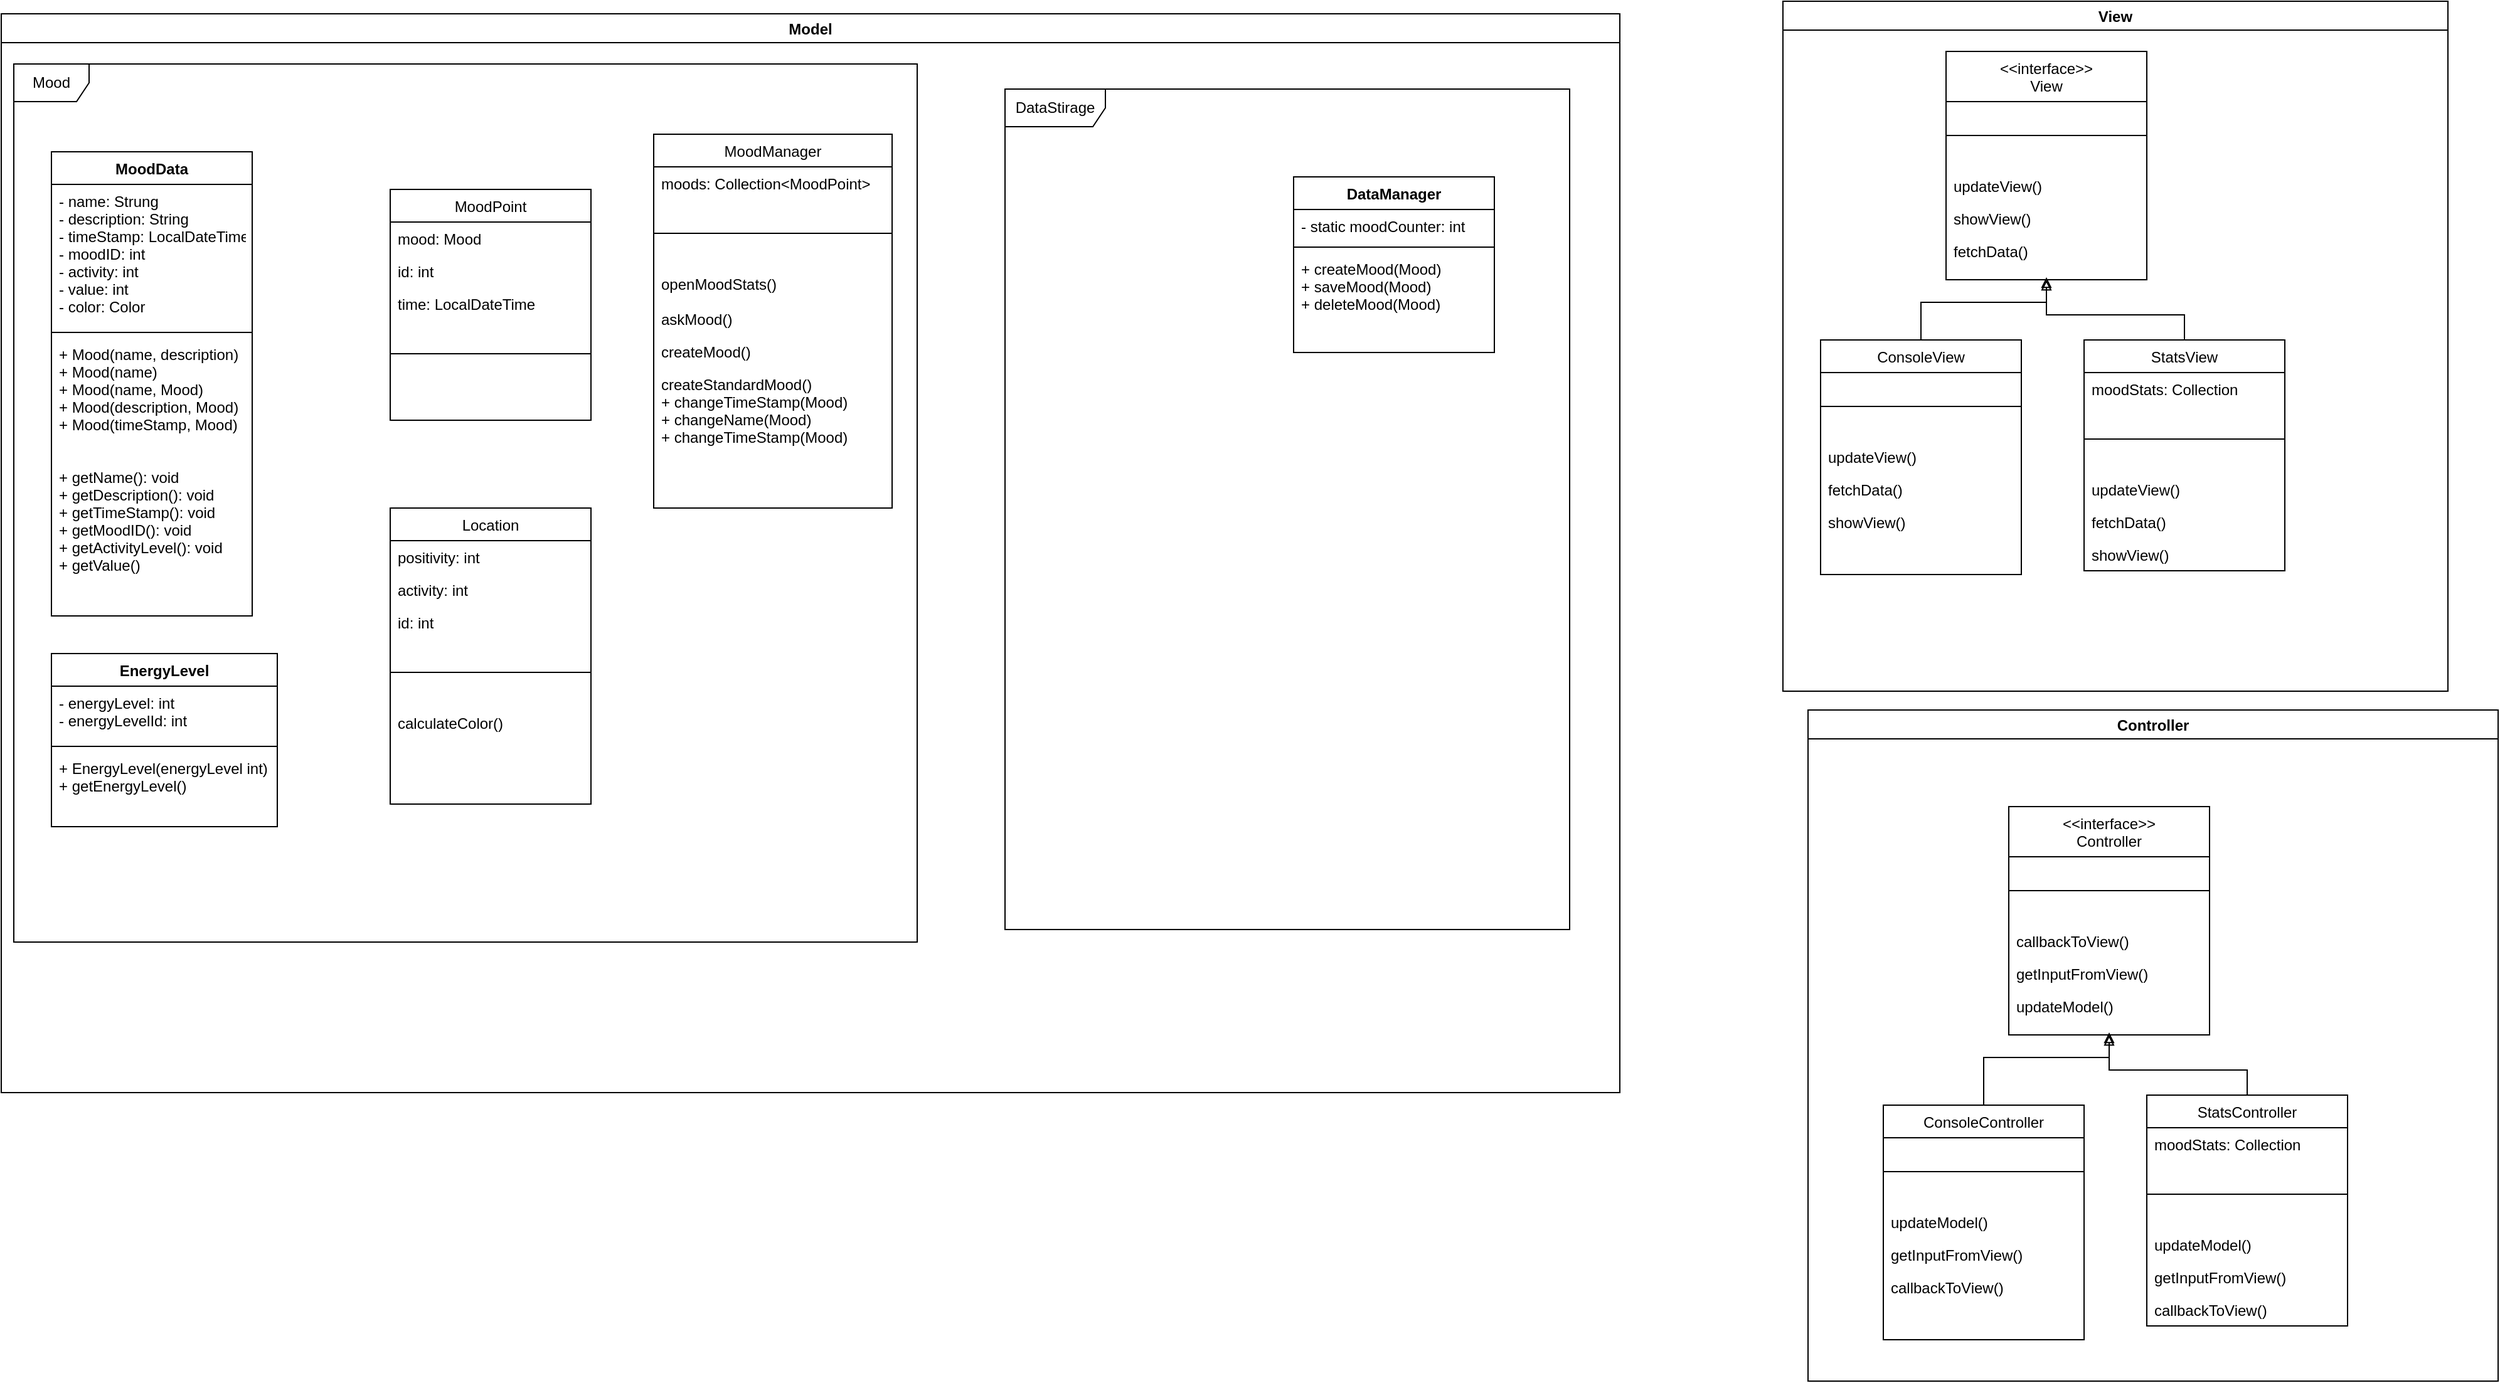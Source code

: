 <mxfile version="15.9.4" type="device"><diagram id="C5RBs43oDa-KdzZeNtuy" name="Page-1"><mxGraphModel dx="2249" dy="752" grid="1" gridSize="10" guides="1" tooltips="1" connect="1" arrows="1" fold="1" page="1" pageScale="1" pageWidth="827" pageHeight="1169" math="0" shadow="0"><root><mxCell id="WIyWlLk6GJQsqaUBKTNV-0"/><mxCell id="WIyWlLk6GJQsqaUBKTNV-1" parent="WIyWlLk6GJQsqaUBKTNV-0"/><mxCell id="fkH8bxXwYI3lGuN-DfJu-19" value="Model" style="swimlane;" parent="WIyWlLk6GJQsqaUBKTNV-1" vertex="1"><mxGeometry x="-510" y="30" width="1290" height="860" as="geometry"/></mxCell><mxCell id="dvcQh3w3BwJGqCjQKZjq-18" value="DataStirage" style="shape=umlFrame;whiteSpace=wrap;html=1;width=80;height=30;" vertex="1" parent="fkH8bxXwYI3lGuN-DfJu-19"><mxGeometry x="800" y="60" width="450" height="670" as="geometry"/></mxCell><mxCell id="dvcQh3w3BwJGqCjQKZjq-19" value="Mood" style="shape=umlFrame;whiteSpace=wrap;html=1;" vertex="1" parent="fkH8bxXwYI3lGuN-DfJu-19"><mxGeometry x="10" y="40" width="720" height="700" as="geometry"/></mxCell><mxCell id="fkH8bxXwYI3lGuN-DfJu-8" value="MoodPoint" style="swimlane;fontStyle=0;align=center;verticalAlign=top;childLayout=stackLayout;horizontal=1;startSize=26;horizontalStack=0;resizeParent=1;resizeLast=0;collapsible=1;marginBottom=0;rounded=0;shadow=0;strokeWidth=1;" parent="fkH8bxXwYI3lGuN-DfJu-19" vertex="1"><mxGeometry x="310" y="140" width="160" height="184" as="geometry"><mxRectangle x="230" y="140" width="160" height="26" as="alternateBounds"/></mxGeometry></mxCell><mxCell id="fkH8bxXwYI3lGuN-DfJu-9" value="mood: Mood" style="text;align=left;verticalAlign=top;spacingLeft=4;spacingRight=4;overflow=hidden;rotatable=0;points=[[0,0.5],[1,0.5]];portConstraint=eastwest;rounded=0;shadow=0;html=0;" parent="fkH8bxXwYI3lGuN-DfJu-8" vertex="1"><mxGeometry y="26" width="160" height="26" as="geometry"/></mxCell><mxCell id="4BWudL8Hf-NLea9JcSVT-2" value="id: int" style="text;align=left;verticalAlign=top;spacingLeft=4;spacingRight=4;overflow=hidden;rotatable=0;points=[[0,0.5],[1,0.5]];portConstraint=eastwest;rounded=0;shadow=0;html=0;" parent="fkH8bxXwYI3lGuN-DfJu-8" vertex="1"><mxGeometry y="52" width="160" height="26" as="geometry"/></mxCell><mxCell id="fkH8bxXwYI3lGuN-DfJu-17" value="time: LocalDateTime" style="text;align=left;verticalAlign=top;spacingLeft=4;spacingRight=4;overflow=hidden;rotatable=0;points=[[0,0.5],[1,0.5]];portConstraint=eastwest;rounded=0;shadow=0;html=0;" parent="fkH8bxXwYI3lGuN-DfJu-8" vertex="1"><mxGeometry y="78" width="160" height="26" as="geometry"/></mxCell><mxCell id="fkH8bxXwYI3lGuN-DfJu-10" value="" style="line;html=1;strokeWidth=1;align=left;verticalAlign=middle;spacingTop=-1;spacingLeft=3;spacingRight=3;rotatable=0;labelPosition=right;points=[];portConstraint=eastwest;" parent="fkH8bxXwYI3lGuN-DfJu-8" vertex="1"><mxGeometry y="104" width="160" height="54" as="geometry"/></mxCell><mxCell id="4BWudL8Hf-NLea9JcSVT-11" value="Location" style="swimlane;fontStyle=0;align=center;verticalAlign=top;childLayout=stackLayout;horizontal=1;startSize=26;horizontalStack=0;resizeParent=1;resizeLast=0;collapsible=1;marginBottom=0;rounded=0;shadow=0;strokeWidth=1;" parent="fkH8bxXwYI3lGuN-DfJu-19" vertex="1"><mxGeometry x="310" y="394" width="160" height="236" as="geometry"><mxRectangle x="230" y="140" width="160" height="26" as="alternateBounds"/></mxGeometry></mxCell><mxCell id="4BWudL8Hf-NLea9JcSVT-12" value="positivity: int" style="text;align=left;verticalAlign=top;spacingLeft=4;spacingRight=4;overflow=hidden;rotatable=0;points=[[0,0.5],[1,0.5]];portConstraint=eastwest;rounded=0;shadow=0;html=0;" parent="4BWudL8Hf-NLea9JcSVT-11" vertex="1"><mxGeometry y="26" width="160" height="26" as="geometry"/></mxCell><mxCell id="4BWudL8Hf-NLea9JcSVT-13" value="activity: int" style="text;align=left;verticalAlign=top;spacingLeft=4;spacingRight=4;overflow=hidden;rotatable=0;points=[[0,0.5],[1,0.5]];portConstraint=eastwest;rounded=0;shadow=0;html=0;" parent="4BWudL8Hf-NLea9JcSVT-11" vertex="1"><mxGeometry y="52" width="160" height="26" as="geometry"/></mxCell><mxCell id="4BWudL8Hf-NLea9JcSVT-16" value="id: int" style="text;align=left;verticalAlign=top;spacingLeft=4;spacingRight=4;overflow=hidden;rotatable=0;points=[[0,0.5],[1,0.5]];portConstraint=eastwest;rounded=0;shadow=0;html=0;" parent="4BWudL8Hf-NLea9JcSVT-11" vertex="1"><mxGeometry y="78" width="160" height="26" as="geometry"/></mxCell><mxCell id="4BWudL8Hf-NLea9JcSVT-17" value="" style="line;html=1;strokeWidth=1;align=left;verticalAlign=middle;spacingTop=-1;spacingLeft=3;spacingRight=3;rotatable=0;labelPosition=right;points=[];portConstraint=eastwest;" parent="4BWudL8Hf-NLea9JcSVT-11" vertex="1"><mxGeometry y="104" width="160" height="54" as="geometry"/></mxCell><mxCell id="4BWudL8Hf-NLea9JcSVT-18" value="calculateColor()" style="text;align=left;verticalAlign=top;spacingLeft=4;spacingRight=4;overflow=hidden;rotatable=0;points=[[0,0.5],[1,0.5]];portConstraint=eastwest;rounded=0;shadow=0;html=0;" parent="4BWudL8Hf-NLea9JcSVT-11" vertex="1"><mxGeometry y="158" width="160" height="26" as="geometry"/></mxCell><mxCell id="lSLAHA1t7lKVyarh-dw1-21" value="MoodManager" style="swimlane;fontStyle=0;align=center;verticalAlign=top;childLayout=stackLayout;horizontal=1;startSize=26;horizontalStack=0;resizeParent=1;resizeLast=0;collapsible=1;marginBottom=0;rounded=0;shadow=0;strokeWidth=1;" parent="fkH8bxXwYI3lGuN-DfJu-19" vertex="1"><mxGeometry x="520" y="96" width="190" height="298" as="geometry"><mxRectangle x="230" y="140" width="160" height="26" as="alternateBounds"/></mxGeometry></mxCell><mxCell id="lSLAHA1t7lKVyarh-dw1-25" value="moods: Collection&lt;MoodPoint&gt;" style="text;align=left;verticalAlign=top;spacingLeft=4;spacingRight=4;overflow=hidden;rotatable=0;points=[[0,0.5],[1,0.5]];portConstraint=eastwest;rounded=0;shadow=0;html=0;" parent="lSLAHA1t7lKVyarh-dw1-21" vertex="1"><mxGeometry y="26" width="190" height="26" as="geometry"/></mxCell><mxCell id="lSLAHA1t7lKVyarh-dw1-22" value="" style="line;html=1;strokeWidth=1;align=left;verticalAlign=middle;spacingTop=-1;spacingLeft=3;spacingRight=3;rotatable=0;labelPosition=right;points=[];portConstraint=eastwest;" parent="lSLAHA1t7lKVyarh-dw1-21" vertex="1"><mxGeometry y="52" width="190" height="54" as="geometry"/></mxCell><mxCell id="lSLAHA1t7lKVyarh-dw1-24" value="openMoodStats()" style="text;align=left;verticalAlign=top;spacingLeft=4;spacingRight=4;overflow=hidden;rotatable=0;points=[[0,0.5],[1,0.5]];portConstraint=eastwest;rounded=0;shadow=0;html=0;" parent="lSLAHA1t7lKVyarh-dw1-21" vertex="1"><mxGeometry y="106" width="190" height="28" as="geometry"/></mxCell><mxCell id="fkH8bxXwYI3lGuN-DfJu-5" value="askMood()" style="text;align=left;verticalAlign=top;spacingLeft=4;spacingRight=4;overflow=hidden;rotatable=0;points=[[0,0.5],[1,0.5]];portConstraint=eastwest;rounded=0;shadow=0;html=0;" parent="lSLAHA1t7lKVyarh-dw1-21" vertex="1"><mxGeometry y="134" width="190" height="26" as="geometry"/></mxCell><mxCell id="fkH8bxXwYI3lGuN-DfJu-6" value="createMood()" style="text;align=left;verticalAlign=top;spacingLeft=4;spacingRight=4;overflow=hidden;rotatable=0;points=[[0,0.5],[1,0.5]];portConstraint=eastwest;rounded=0;shadow=0;html=0;" parent="lSLAHA1t7lKVyarh-dw1-21" vertex="1"><mxGeometry y="160" width="190" height="26" as="geometry"/></mxCell><mxCell id="fkH8bxXwYI3lGuN-DfJu-7" value="createStandardMood()&#xA;+ changeTimeStamp(Mood)&#xA;+ changeName(Mood)&#xA;+ changeTimeStamp(Mood)&#xA;&#xA;&#xA;" style="text;align=left;verticalAlign=top;spacingLeft=4;spacingRight=4;overflow=hidden;rotatable=0;points=[[0,0.5],[1,0.5]];portConstraint=eastwest;rounded=0;shadow=0;html=0;" parent="lSLAHA1t7lKVyarh-dw1-21" vertex="1"><mxGeometry y="186" width="190" height="68" as="geometry"/></mxCell><mxCell id="dvcQh3w3BwJGqCjQKZjq-0" value="MoodData" style="swimlane;fontStyle=1;align=center;verticalAlign=top;childLayout=stackLayout;horizontal=1;startSize=26;horizontalStack=0;resizeParent=1;resizeParentMax=0;resizeLast=0;collapsible=1;marginBottom=0;" vertex="1" parent="fkH8bxXwYI3lGuN-DfJu-19"><mxGeometry x="40" y="110" width="160" height="370" as="geometry"/></mxCell><mxCell id="dvcQh3w3BwJGqCjQKZjq-1" value="- name: Strung&#xA;- description: String&#xA;- timeStamp: LocalDateTime&#xA;- moodID: int&#xA;- activity: int&#xA;- value: int&#xA;- color: Color&#xA;&#xA;" style="text;strokeColor=none;fillColor=none;align=left;verticalAlign=top;spacingLeft=4;spacingRight=4;overflow=hidden;rotatable=0;points=[[0,0.5],[1,0.5]];portConstraint=eastwest;" vertex="1" parent="dvcQh3w3BwJGqCjQKZjq-0"><mxGeometry y="26" width="160" height="114" as="geometry"/></mxCell><mxCell id="dvcQh3w3BwJGqCjQKZjq-2" value="" style="line;strokeWidth=1;fillColor=none;align=left;verticalAlign=middle;spacingTop=-1;spacingLeft=3;spacingRight=3;rotatable=0;labelPosition=right;points=[];portConstraint=eastwest;" vertex="1" parent="dvcQh3w3BwJGqCjQKZjq-0"><mxGeometry y="140" width="160" height="8" as="geometry"/></mxCell><mxCell id="dvcQh3w3BwJGqCjQKZjq-3" value="+ Mood(name, description)&#xA;+ Mood(name)&#xA;+ Mood(name, Mood)&#xA;+ Mood(description, Mood)&#xA;+ Mood(timeStamp, Mood)&#xA;&#xA;&#xA;+ getName(): void&#xA;+ getDescription(): void&#xA;+ getTimeStamp(): void&#xA;+ getMoodID(): void&#xA;+ getActivityLevel(): void&#xA;+ getValue()&#xA;&#xA;" style="text;strokeColor=none;fillColor=none;align=left;verticalAlign=top;spacingLeft=4;spacingRight=4;overflow=hidden;rotatable=0;points=[[0,0.5],[1,0.5]];portConstraint=eastwest;" vertex="1" parent="dvcQh3w3BwJGqCjQKZjq-0"><mxGeometry y="148" width="160" height="222" as="geometry"/></mxCell><mxCell id="dvcQh3w3BwJGqCjQKZjq-11" value="EnergyLevel" style="swimlane;fontStyle=1;align=center;verticalAlign=top;childLayout=stackLayout;horizontal=1;startSize=26;horizontalStack=0;resizeParent=1;resizeParentMax=0;resizeLast=0;collapsible=1;marginBottom=0;" vertex="1" parent="fkH8bxXwYI3lGuN-DfJu-19"><mxGeometry x="40" y="510" width="180" height="138" as="geometry"/></mxCell><mxCell id="dvcQh3w3BwJGqCjQKZjq-12" value="- energyLevel: int&#xA;- energyLevelId: int&#xA;" style="text;strokeColor=none;fillColor=none;align=left;verticalAlign=top;spacingLeft=4;spacingRight=4;overflow=hidden;rotatable=0;points=[[0,0.5],[1,0.5]];portConstraint=eastwest;" vertex="1" parent="dvcQh3w3BwJGqCjQKZjq-11"><mxGeometry y="26" width="180" height="44" as="geometry"/></mxCell><mxCell id="dvcQh3w3BwJGqCjQKZjq-13" value="" style="line;strokeWidth=1;fillColor=none;align=left;verticalAlign=middle;spacingTop=-1;spacingLeft=3;spacingRight=3;rotatable=0;labelPosition=right;points=[];portConstraint=eastwest;" vertex="1" parent="dvcQh3w3BwJGqCjQKZjq-11"><mxGeometry y="70" width="180" height="8" as="geometry"/></mxCell><mxCell id="dvcQh3w3BwJGqCjQKZjq-14" value="+ EnergyLevel(energyLevel int)&#xA;+ getEnergyLevel()" style="text;strokeColor=none;fillColor=none;align=left;verticalAlign=top;spacingLeft=4;spacingRight=4;overflow=hidden;rotatable=0;points=[[0,0.5],[1,0.5]];portConstraint=eastwest;" vertex="1" parent="dvcQh3w3BwJGqCjQKZjq-11"><mxGeometry y="78" width="180" height="60" as="geometry"/></mxCell><mxCell id="dvcQh3w3BwJGqCjQKZjq-4" value="DataManager" style="swimlane;fontStyle=1;align=center;verticalAlign=top;childLayout=stackLayout;horizontal=1;startSize=26;horizontalStack=0;resizeParent=1;resizeParentMax=0;resizeLast=0;collapsible=1;marginBottom=0;" vertex="1" parent="fkH8bxXwYI3lGuN-DfJu-19"><mxGeometry x="1030" y="130" width="160" height="140" as="geometry"/></mxCell><mxCell id="dvcQh3w3BwJGqCjQKZjq-5" value="- static moodCounter: int" style="text;strokeColor=none;fillColor=none;align=left;verticalAlign=top;spacingLeft=4;spacingRight=4;overflow=hidden;rotatable=0;points=[[0,0.5],[1,0.5]];portConstraint=eastwest;" vertex="1" parent="dvcQh3w3BwJGqCjQKZjq-4"><mxGeometry y="26" width="160" height="26" as="geometry"/></mxCell><mxCell id="dvcQh3w3BwJGqCjQKZjq-6" value="" style="line;strokeWidth=1;fillColor=none;align=left;verticalAlign=middle;spacingTop=-1;spacingLeft=3;spacingRight=3;rotatable=0;labelPosition=right;points=[];portConstraint=eastwest;" vertex="1" parent="dvcQh3w3BwJGqCjQKZjq-4"><mxGeometry y="52" width="160" height="8" as="geometry"/></mxCell><mxCell id="dvcQh3w3BwJGqCjQKZjq-7" value="+ createMood(Mood)&#xA;+ saveMood(Mood)&#xA;+ deleteMood(Mood)&#xA;" style="text;strokeColor=none;fillColor=none;align=left;verticalAlign=top;spacingLeft=4;spacingRight=4;overflow=hidden;rotatable=0;points=[[0,0.5],[1,0.5]];portConstraint=eastwest;" vertex="1" parent="dvcQh3w3BwJGqCjQKZjq-4"><mxGeometry y="60" width="160" height="80" as="geometry"/></mxCell><mxCell id="fkH8bxXwYI3lGuN-DfJu-20" value="View" style="swimlane;" parent="WIyWlLk6GJQsqaUBKTNV-1" vertex="1"><mxGeometry x="910" y="20" width="530" height="550" as="geometry"/></mxCell><mxCell id="4BWudL8Hf-NLea9JcSVT-4" value="ConsoleView" style="swimlane;fontStyle=0;align=center;verticalAlign=top;childLayout=stackLayout;horizontal=1;startSize=26;horizontalStack=0;resizeParent=1;resizeLast=0;collapsible=1;marginBottom=0;rounded=0;shadow=0;strokeWidth=1;" parent="fkH8bxXwYI3lGuN-DfJu-20" vertex="1"><mxGeometry x="30" y="270" width="160" height="187" as="geometry"><mxRectangle x="230" y="140" width="160" height="26" as="alternateBounds"/></mxGeometry></mxCell><mxCell id="4BWudL8Hf-NLea9JcSVT-9" value="" style="line;html=1;strokeWidth=1;align=left;verticalAlign=middle;spacingTop=-1;spacingLeft=3;spacingRight=3;rotatable=0;labelPosition=right;points=[];portConstraint=eastwest;" parent="4BWudL8Hf-NLea9JcSVT-4" vertex="1"><mxGeometry y="26" width="160" height="54" as="geometry"/></mxCell><mxCell id="rqT9r3bYiYjDLUNCfU_x-0" value="updateView()" style="text;align=left;verticalAlign=top;spacingLeft=4;spacingRight=4;overflow=hidden;rotatable=0;points=[[0,0.5],[1,0.5]];portConstraint=eastwest;rounded=0;shadow=0;html=0;" parent="4BWudL8Hf-NLea9JcSVT-4" vertex="1"><mxGeometry y="80" width="160" height="26" as="geometry"/></mxCell><mxCell id="rqT9r3bYiYjDLUNCfU_x-1" value="fetchData()" style="text;align=left;verticalAlign=top;spacingLeft=4;spacingRight=4;overflow=hidden;rotatable=0;points=[[0,0.5],[1,0.5]];portConstraint=eastwest;rounded=0;shadow=0;html=0;" parent="4BWudL8Hf-NLea9JcSVT-4" vertex="1"><mxGeometry y="106" width="160" height="26" as="geometry"/></mxCell><mxCell id="rqT9r3bYiYjDLUNCfU_x-11" value="showView()" style="text;align=left;verticalAlign=top;spacingLeft=4;spacingRight=4;overflow=hidden;rotatable=0;points=[[0,0.5],[1,0.5]];portConstraint=eastwest;rounded=0;shadow=0;html=0;" parent="4BWudL8Hf-NLea9JcSVT-4" vertex="1"><mxGeometry y="132" width="160" height="26" as="geometry"/></mxCell><mxCell id="lSLAHA1t7lKVyarh-dw1-34" value="StatsView" style="swimlane;fontStyle=0;align=center;verticalAlign=top;childLayout=stackLayout;horizontal=1;startSize=26;horizontalStack=0;resizeParent=1;resizeLast=0;collapsible=1;marginBottom=0;rounded=0;shadow=0;strokeWidth=1;" parent="fkH8bxXwYI3lGuN-DfJu-20" vertex="1"><mxGeometry x="240" y="270" width="160" height="184" as="geometry"><mxRectangle x="230" y="140" width="160" height="26" as="alternateBounds"/></mxGeometry></mxCell><mxCell id="lSLAHA1t7lKVyarh-dw1-35" value="moodStats: Collection" style="text;align=left;verticalAlign=top;spacingLeft=4;spacingRight=4;overflow=hidden;rotatable=0;points=[[0,0.5],[1,0.5]];portConstraint=eastwest;rounded=0;shadow=0;html=0;" parent="lSLAHA1t7lKVyarh-dw1-34" vertex="1"><mxGeometry y="26" width="160" height="26" as="geometry"/></mxCell><mxCell id="lSLAHA1t7lKVyarh-dw1-36" value="" style="line;html=1;strokeWidth=1;align=left;verticalAlign=middle;spacingTop=-1;spacingLeft=3;spacingRight=3;rotatable=0;labelPosition=right;points=[];portConstraint=eastwest;" parent="lSLAHA1t7lKVyarh-dw1-34" vertex="1"><mxGeometry y="52" width="160" height="54" as="geometry"/></mxCell><mxCell id="rqT9r3bYiYjDLUNCfU_x-19" value="updateView()" style="text;align=left;verticalAlign=top;spacingLeft=4;spacingRight=4;overflow=hidden;rotatable=0;points=[[0,0.5],[1,0.5]];portConstraint=eastwest;rounded=0;shadow=0;html=0;" parent="lSLAHA1t7lKVyarh-dw1-34" vertex="1"><mxGeometry y="106" width="160" height="26" as="geometry"/></mxCell><mxCell id="rqT9r3bYiYjDLUNCfU_x-21" value="fetchData()" style="text;align=left;verticalAlign=top;spacingLeft=4;spacingRight=4;overflow=hidden;rotatable=0;points=[[0,0.5],[1,0.5]];portConstraint=eastwest;rounded=0;shadow=0;html=0;" parent="lSLAHA1t7lKVyarh-dw1-34" vertex="1"><mxGeometry y="132" width="160" height="26" as="geometry"/></mxCell><mxCell id="rqT9r3bYiYjDLUNCfU_x-20" value="showView()" style="text;align=left;verticalAlign=top;spacingLeft=4;spacingRight=4;overflow=hidden;rotatable=0;points=[[0,0.5],[1,0.5]];portConstraint=eastwest;rounded=0;shadow=0;html=0;" parent="lSLAHA1t7lKVyarh-dw1-34" vertex="1"><mxGeometry y="158" width="160" height="26" as="geometry"/></mxCell><mxCell id="rqT9r3bYiYjDLUNCfU_x-12" value="&lt;&lt;interface&gt;&gt;&#xA;View" style="swimlane;fontStyle=0;align=center;verticalAlign=top;childLayout=stackLayout;horizontal=1;startSize=40;horizontalStack=0;resizeParent=1;resizeLast=0;collapsible=1;marginBottom=0;rounded=0;shadow=0;strokeWidth=1;" parent="fkH8bxXwYI3lGuN-DfJu-20" vertex="1"><mxGeometry x="130" y="40" width="160" height="182" as="geometry"><mxRectangle x="230" y="140" width="160" height="26" as="alternateBounds"/></mxGeometry></mxCell><mxCell id="rqT9r3bYiYjDLUNCfU_x-14" value="" style="line;html=1;strokeWidth=1;align=left;verticalAlign=middle;spacingTop=-1;spacingLeft=3;spacingRight=3;rotatable=0;labelPosition=right;points=[];portConstraint=eastwest;" parent="rqT9r3bYiYjDLUNCfU_x-12" vertex="1"><mxGeometry y="40" width="160" height="54" as="geometry"/></mxCell><mxCell id="rqT9r3bYiYjDLUNCfU_x-16" value="updateView()" style="text;align=left;verticalAlign=top;spacingLeft=4;spacingRight=4;overflow=hidden;rotatable=0;points=[[0,0.5],[1,0.5]];portConstraint=eastwest;rounded=0;shadow=0;html=0;" parent="rqT9r3bYiYjDLUNCfU_x-12" vertex="1"><mxGeometry y="94" width="160" height="26" as="geometry"/></mxCell><mxCell id="rqT9r3bYiYjDLUNCfU_x-18" value="showView()" style="text;align=left;verticalAlign=top;spacingLeft=4;spacingRight=4;overflow=hidden;rotatable=0;points=[[0,0.5],[1,0.5]];portConstraint=eastwest;rounded=0;shadow=0;html=0;" parent="rqT9r3bYiYjDLUNCfU_x-12" vertex="1"><mxGeometry y="120" width="160" height="26" as="geometry"/></mxCell><mxCell id="rqT9r3bYiYjDLUNCfU_x-17" value="fetchData()" style="text;align=left;verticalAlign=top;spacingLeft=4;spacingRight=4;overflow=hidden;rotatable=0;points=[[0,0.5],[1,0.5]];portConstraint=eastwest;rounded=0;shadow=0;html=0;" parent="rqT9r3bYiYjDLUNCfU_x-12" vertex="1"><mxGeometry y="146" width="160" height="26" as="geometry"/></mxCell><mxCell id="rqT9r3bYiYjDLUNCfU_x-22" value="" style="endArrow=block;html=1;rounded=0;entryX=0.5;entryY=1;entryDx=0;entryDy=0;exitX=0.5;exitY=0;exitDx=0;exitDy=0;endFill=0;" parent="fkH8bxXwYI3lGuN-DfJu-20" source="4BWudL8Hf-NLea9JcSVT-4" target="rqT9r3bYiYjDLUNCfU_x-12" edge="1"><mxGeometry width="50" height="50" relative="1" as="geometry"><mxPoint x="-120" y="410" as="sourcePoint"/><mxPoint x="-70" y="360" as="targetPoint"/><Array as="points"><mxPoint x="110" y="240"/><mxPoint x="210" y="240"/></Array></mxGeometry></mxCell><mxCell id="fkH8bxXwYI3lGuN-DfJu-21" value="Controller" style="swimlane;" parent="WIyWlLk6GJQsqaUBKTNV-1" vertex="1"><mxGeometry x="930" y="585" width="550" height="535" as="geometry"/></mxCell><mxCell id="rqT9r3bYiYjDLUNCfU_x-2" value="ConsoleController" style="swimlane;fontStyle=0;align=center;verticalAlign=top;childLayout=stackLayout;horizontal=1;startSize=26;horizontalStack=0;resizeParent=1;resizeLast=0;collapsible=1;marginBottom=0;rounded=0;shadow=0;strokeWidth=1;" parent="fkH8bxXwYI3lGuN-DfJu-21" vertex="1"><mxGeometry x="60" y="315" width="160" height="187" as="geometry"><mxRectangle x="230" y="140" width="160" height="26" as="alternateBounds"/></mxGeometry></mxCell><mxCell id="rqT9r3bYiYjDLUNCfU_x-3" value="" style="line;html=1;strokeWidth=1;align=left;verticalAlign=middle;spacingTop=-1;spacingLeft=3;spacingRight=3;rotatable=0;labelPosition=right;points=[];portConstraint=eastwest;" parent="rqT9r3bYiYjDLUNCfU_x-2" vertex="1"><mxGeometry y="26" width="160" height="54" as="geometry"/></mxCell><mxCell id="rqT9r3bYiYjDLUNCfU_x-4" value="updateModel()" style="text;align=left;verticalAlign=top;spacingLeft=4;spacingRight=4;overflow=hidden;rotatable=0;points=[[0,0.5],[1,0.5]];portConstraint=eastwest;rounded=0;shadow=0;html=0;" parent="rqT9r3bYiYjDLUNCfU_x-2" vertex="1"><mxGeometry y="80" width="160" height="26" as="geometry"/></mxCell><mxCell id="rqT9r3bYiYjDLUNCfU_x-5" value="getInputFromView()" style="text;align=left;verticalAlign=top;spacingLeft=4;spacingRight=4;overflow=hidden;rotatable=0;points=[[0,0.5],[1,0.5]];portConstraint=eastwest;rounded=0;shadow=0;html=0;" parent="rqT9r3bYiYjDLUNCfU_x-2" vertex="1"><mxGeometry y="106" width="160" height="26" as="geometry"/></mxCell><mxCell id="rqT9r3bYiYjDLUNCfU_x-10" value="callbackToView()" style="text;align=left;verticalAlign=top;spacingLeft=4;spacingRight=4;overflow=hidden;rotatable=0;points=[[0,0.5],[1,0.5]];portConstraint=eastwest;rounded=0;shadow=0;html=0;" parent="rqT9r3bYiYjDLUNCfU_x-2" vertex="1"><mxGeometry y="132" width="160" height="26" as="geometry"/></mxCell><mxCell id="rqT9r3bYiYjDLUNCfU_x-24" value="StatsController" style="swimlane;fontStyle=0;align=center;verticalAlign=top;childLayout=stackLayout;horizontal=1;startSize=26;horizontalStack=0;resizeParent=1;resizeLast=0;collapsible=1;marginBottom=0;rounded=0;shadow=0;strokeWidth=1;" parent="fkH8bxXwYI3lGuN-DfJu-21" vertex="1"><mxGeometry x="270" y="307" width="160" height="184" as="geometry"><mxRectangle x="230" y="140" width="160" height="26" as="alternateBounds"/></mxGeometry></mxCell><mxCell id="rqT9r3bYiYjDLUNCfU_x-25" value="moodStats: Collection" style="text;align=left;verticalAlign=top;spacingLeft=4;spacingRight=4;overflow=hidden;rotatable=0;points=[[0,0.5],[1,0.5]];portConstraint=eastwest;rounded=0;shadow=0;html=0;" parent="rqT9r3bYiYjDLUNCfU_x-24" vertex="1"><mxGeometry y="26" width="160" height="26" as="geometry"/></mxCell><mxCell id="rqT9r3bYiYjDLUNCfU_x-26" value="" style="line;html=1;strokeWidth=1;align=left;verticalAlign=middle;spacingTop=-1;spacingLeft=3;spacingRight=3;rotatable=0;labelPosition=right;points=[];portConstraint=eastwest;" parent="rqT9r3bYiYjDLUNCfU_x-24" vertex="1"><mxGeometry y="52" width="160" height="54" as="geometry"/></mxCell><mxCell id="rqT9r3bYiYjDLUNCfU_x-42" value="updateModel()" style="text;align=left;verticalAlign=top;spacingLeft=4;spacingRight=4;overflow=hidden;rotatable=0;points=[[0,0.5],[1,0.5]];portConstraint=eastwest;rounded=0;shadow=0;html=0;" parent="rqT9r3bYiYjDLUNCfU_x-24" vertex="1"><mxGeometry y="106" width="160" height="26" as="geometry"/></mxCell><mxCell id="rqT9r3bYiYjDLUNCfU_x-41" value="getInputFromView()" style="text;align=left;verticalAlign=top;spacingLeft=4;spacingRight=4;overflow=hidden;rotatable=0;points=[[0,0.5],[1,0.5]];portConstraint=eastwest;rounded=0;shadow=0;html=0;" parent="rqT9r3bYiYjDLUNCfU_x-24" vertex="1"><mxGeometry y="132" width="160" height="26" as="geometry"/></mxCell><mxCell id="rqT9r3bYiYjDLUNCfU_x-40" value="callbackToView()" style="text;align=left;verticalAlign=top;spacingLeft=4;spacingRight=4;overflow=hidden;rotatable=0;points=[[0,0.5],[1,0.5]];portConstraint=eastwest;rounded=0;shadow=0;html=0;" parent="rqT9r3bYiYjDLUNCfU_x-24" vertex="1"><mxGeometry y="158" width="160" height="26" as="geometry"/></mxCell><mxCell id="rqT9r3bYiYjDLUNCfU_x-30" value="&lt;&lt;interface&gt;&gt;&#xA;Controller" style="swimlane;fontStyle=0;align=center;verticalAlign=top;childLayout=stackLayout;horizontal=1;startSize=40;horizontalStack=0;resizeParent=1;resizeLast=0;collapsible=1;marginBottom=0;rounded=0;shadow=0;strokeWidth=1;" parent="fkH8bxXwYI3lGuN-DfJu-21" vertex="1"><mxGeometry x="160" y="77" width="160" height="182" as="geometry"><mxRectangle x="230" y="140" width="160" height="26" as="alternateBounds"/></mxGeometry></mxCell><mxCell id="rqT9r3bYiYjDLUNCfU_x-31" value="" style="line;html=1;strokeWidth=1;align=left;verticalAlign=middle;spacingTop=-1;spacingLeft=3;spacingRight=3;rotatable=0;labelPosition=right;points=[];portConstraint=eastwest;" parent="rqT9r3bYiYjDLUNCfU_x-30" vertex="1"><mxGeometry y="40" width="160" height="54" as="geometry"/></mxCell><mxCell id="rqT9r3bYiYjDLUNCfU_x-39" value="callbackToView()" style="text;align=left;verticalAlign=top;spacingLeft=4;spacingRight=4;overflow=hidden;rotatable=0;points=[[0,0.5],[1,0.5]];portConstraint=eastwest;rounded=0;shadow=0;html=0;" parent="rqT9r3bYiYjDLUNCfU_x-30" vertex="1"><mxGeometry y="94" width="160" height="26" as="geometry"/></mxCell><mxCell id="rqT9r3bYiYjDLUNCfU_x-38" value="getInputFromView()" style="text;align=left;verticalAlign=top;spacingLeft=4;spacingRight=4;overflow=hidden;rotatable=0;points=[[0,0.5],[1,0.5]];portConstraint=eastwest;rounded=0;shadow=0;html=0;" parent="rqT9r3bYiYjDLUNCfU_x-30" vertex="1"><mxGeometry y="120" width="160" height="26" as="geometry"/></mxCell><mxCell id="rqT9r3bYiYjDLUNCfU_x-37" value="updateModel()" style="text;align=left;verticalAlign=top;spacingLeft=4;spacingRight=4;overflow=hidden;rotatable=0;points=[[0,0.5],[1,0.5]];portConstraint=eastwest;rounded=0;shadow=0;html=0;" parent="rqT9r3bYiYjDLUNCfU_x-30" vertex="1"><mxGeometry y="146" width="160" height="26" as="geometry"/></mxCell><mxCell id="rqT9r3bYiYjDLUNCfU_x-35" value="" style="endArrow=block;html=1;rounded=0;entryX=0.5;entryY=1;entryDx=0;entryDy=0;exitX=0.5;exitY=0;exitDx=0;exitDy=0;endFill=0;" parent="fkH8bxXwYI3lGuN-DfJu-21" source="rqT9r3bYiYjDLUNCfU_x-2" target="rqT9r3bYiYjDLUNCfU_x-30" edge="1"><mxGeometry width="50" height="50" relative="1" as="geometry"><mxPoint x="140" y="307" as="sourcePoint"/><mxPoint x="-950" y="377" as="targetPoint"/><Array as="points"><mxPoint x="140" y="277"/><mxPoint x="240" y="277"/></Array></mxGeometry></mxCell><mxCell id="rqT9r3bYiYjDLUNCfU_x-36" value="" style="endArrow=block;html=1;rounded=0;exitX=0.5;exitY=0;exitDx=0;exitDy=0;endFill=0;" parent="fkH8bxXwYI3lGuN-DfJu-21" source="rqT9r3bYiYjDLUNCfU_x-24" edge="1"><mxGeometry width="50" height="50" relative="1" as="geometry"><mxPoint x="150" y="327" as="sourcePoint"/><mxPoint x="240" y="257" as="targetPoint"/><Array as="points"><mxPoint x="350" y="287"/><mxPoint x="240" y="287"/></Array></mxGeometry></mxCell><mxCell id="rqT9r3bYiYjDLUNCfU_x-23" value="" style="endArrow=block;html=1;rounded=0;exitX=0.5;exitY=0;exitDx=0;exitDy=0;endFill=0;" parent="WIyWlLk6GJQsqaUBKTNV-1" source="lSLAHA1t7lKVyarh-dw1-34" edge="1"><mxGeometry width="50" height="50" relative="1" as="geometry"><mxPoint x="1030" y="310" as="sourcePoint"/><mxPoint x="1120" y="240" as="targetPoint"/><Array as="points"><mxPoint x="1230" y="270"/><mxPoint x="1120" y="270"/></Array></mxGeometry></mxCell></root></mxGraphModel></diagram></mxfile>
